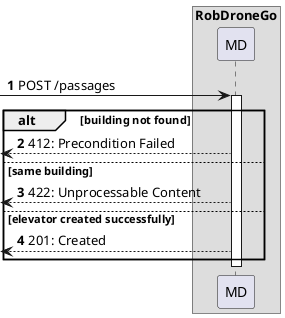 @startuml
autonumber

box "RobDroneGo"
participant "MD" as mdr

    [-> mdr: POST /passages
    activate mdr
    alt building not found
        [<--mdr  : 412: Precondition Failed
    else same building
        [<--mdr  : 422: Unprocessable Content
    else elevator created successfully
        [<--mdr  : 201: Created
    end

    deactivate mdr

@enduml

